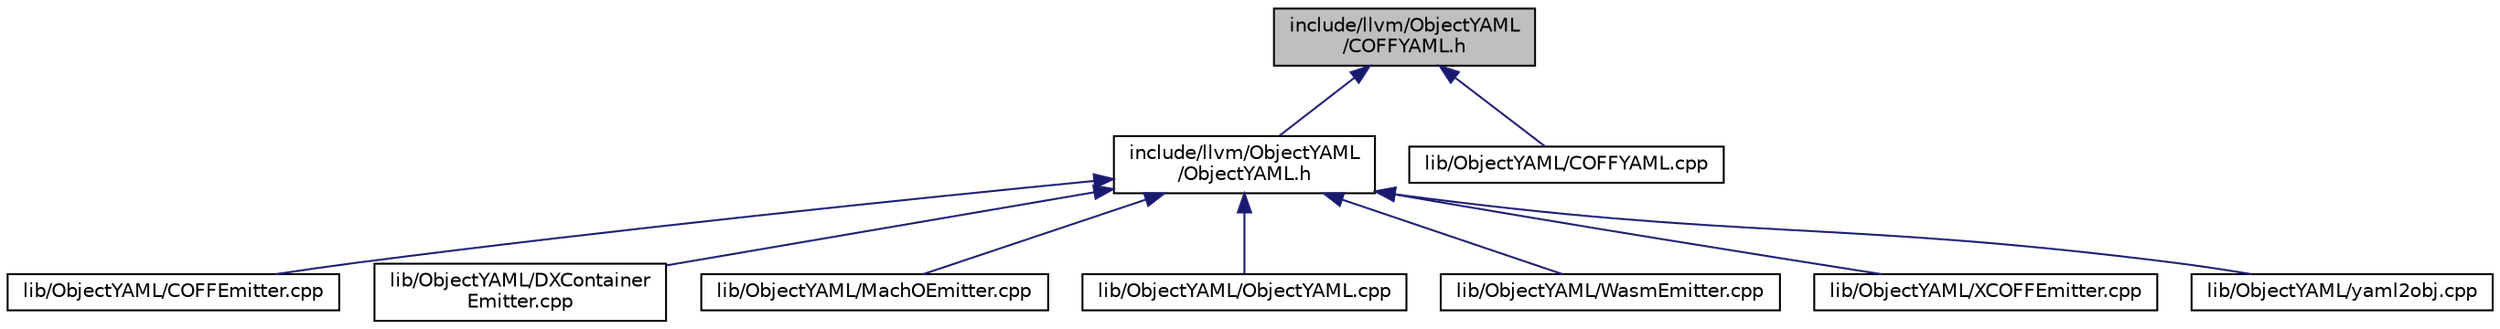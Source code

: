 digraph "include/llvm/ObjectYAML/COFFYAML.h"
{
 // LATEX_PDF_SIZE
  bgcolor="transparent";
  edge [fontname="Helvetica",fontsize="10",labelfontname="Helvetica",labelfontsize="10"];
  node [fontname="Helvetica",fontsize="10",shape=record];
  Node1 [label="include/llvm/ObjectYAML\l/COFFYAML.h",height=0.2,width=0.4,color="black", fillcolor="grey75", style="filled", fontcolor="black",tooltip=" "];
  Node1 -> Node2 [dir="back",color="midnightblue",fontsize="10",style="solid",fontname="Helvetica"];
  Node2 [label="include/llvm/ObjectYAML\l/ObjectYAML.h",height=0.2,width=0.4,color="black",URL="$ObjectYAML_8h.html",tooltip=" "];
  Node2 -> Node3 [dir="back",color="midnightblue",fontsize="10",style="solid",fontname="Helvetica"];
  Node3 [label="lib/ObjectYAML/COFFEmitter.cpp",height=0.2,width=0.4,color="black",URL="$COFFEmitter_8cpp.html",tooltip=" "];
  Node2 -> Node4 [dir="back",color="midnightblue",fontsize="10",style="solid",fontname="Helvetica"];
  Node4 [label="lib/ObjectYAML/DXContainer\lEmitter.cpp",height=0.2,width=0.4,color="black",URL="$DXContainerEmitter_8cpp.html",tooltip=" "];
  Node2 -> Node5 [dir="back",color="midnightblue",fontsize="10",style="solid",fontname="Helvetica"];
  Node5 [label="lib/ObjectYAML/MachOEmitter.cpp",height=0.2,width=0.4,color="black",URL="$MachOEmitter_8cpp.html",tooltip=" "];
  Node2 -> Node6 [dir="back",color="midnightblue",fontsize="10",style="solid",fontname="Helvetica"];
  Node6 [label="lib/ObjectYAML/ObjectYAML.cpp",height=0.2,width=0.4,color="black",URL="$ObjectYAML_8cpp.html",tooltip=" "];
  Node2 -> Node7 [dir="back",color="midnightblue",fontsize="10",style="solid",fontname="Helvetica"];
  Node7 [label="lib/ObjectYAML/WasmEmitter.cpp",height=0.2,width=0.4,color="black",URL="$WasmEmitter_8cpp.html",tooltip=" "];
  Node2 -> Node8 [dir="back",color="midnightblue",fontsize="10",style="solid",fontname="Helvetica"];
  Node8 [label="lib/ObjectYAML/XCOFFEmitter.cpp",height=0.2,width=0.4,color="black",URL="$XCOFFEmitter_8cpp.html",tooltip=" "];
  Node2 -> Node9 [dir="back",color="midnightblue",fontsize="10",style="solid",fontname="Helvetica"];
  Node9 [label="lib/ObjectYAML/yaml2obj.cpp",height=0.2,width=0.4,color="black",URL="$yaml2obj_8cpp.html",tooltip=" "];
  Node1 -> Node10 [dir="back",color="midnightblue",fontsize="10",style="solid",fontname="Helvetica"];
  Node10 [label="lib/ObjectYAML/COFFYAML.cpp",height=0.2,width=0.4,color="black",URL="$COFFYAML_8cpp.html",tooltip=" "];
}
